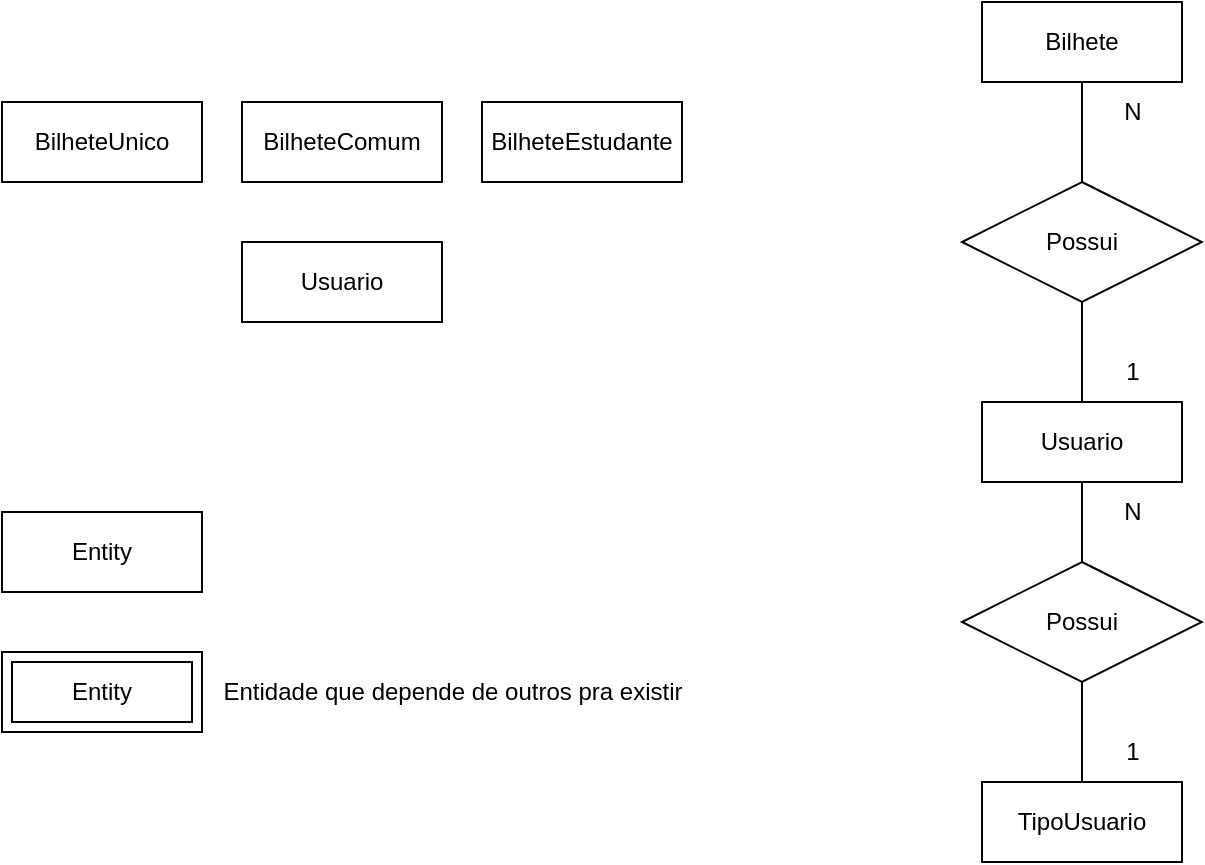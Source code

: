 <mxfile version="21.0.10" type="device" pages="2"><diagram name="Diagrama Conceitual" id="_kQS6oRTHScdX66nxmYf"><mxGraphModel dx="821" dy="544" grid="1" gridSize="10" guides="1" tooltips="1" connect="1" arrows="1" fold="1" page="1" pageScale="1" pageWidth="827" pageHeight="1169" math="0" shadow="0"><root><mxCell id="0"/><mxCell id="1" parent="0"/><mxCell id="NndwmAEERioBYykQqDlT-1" value="Entity" style="whiteSpace=wrap;html=1;align=center;" vertex="1" parent="1"><mxGeometry x="30" y="585" width="100" height="40" as="geometry"/></mxCell><mxCell id="NndwmAEERioBYykQqDlT-2" value="Entity" style="shape=ext;margin=3;double=1;whiteSpace=wrap;html=1;align=center;" vertex="1" parent="1"><mxGeometry x="30" y="655" width="100" height="40" as="geometry"/></mxCell><mxCell id="NndwmAEERioBYykQqDlT-3" value="Entidade que depende de outros pra existir" style="text;html=1;align=center;verticalAlign=middle;resizable=0;points=[];autosize=1;strokeColor=none;fillColor=none;" vertex="1" parent="1"><mxGeometry x="130" y="660" width="250" height="30" as="geometry"/></mxCell><mxCell id="NndwmAEERioBYykQqDlT-4" value="BilheteUnico" style="whiteSpace=wrap;html=1;align=center;" vertex="1" parent="1"><mxGeometry x="30" y="380" width="100" height="40" as="geometry"/></mxCell><mxCell id="NndwmAEERioBYykQqDlT-5" value="BilheteEstudante" style="whiteSpace=wrap;html=1;align=center;" vertex="1" parent="1"><mxGeometry x="270" y="380" width="100" height="40" as="geometry"/></mxCell><mxCell id="NndwmAEERioBYykQqDlT-6" value="BilheteComum" style="whiteSpace=wrap;html=1;align=center;" vertex="1" parent="1"><mxGeometry x="150" y="380" width="100" height="40" as="geometry"/></mxCell><mxCell id="NndwmAEERioBYykQqDlT-7" value="Usuario" style="whiteSpace=wrap;html=1;align=center;" vertex="1" parent="1"><mxGeometry x="150" y="450" width="100" height="40" as="geometry"/></mxCell><mxCell id="NndwmAEERioBYykQqDlT-9" value="Usuario" style="whiteSpace=wrap;html=1;align=center;" vertex="1" parent="1"><mxGeometry x="520" y="530" width="100" height="40" as="geometry"/></mxCell><mxCell id="NndwmAEERioBYykQqDlT-10" value="Bilhete" style="whiteSpace=wrap;html=1;align=center;" vertex="1" parent="1"><mxGeometry x="520" y="330" width="100" height="40" as="geometry"/></mxCell><mxCell id="NndwmAEERioBYykQqDlT-16" style="edgeStyle=orthogonalEdgeStyle;rounded=0;orthogonalLoop=1;jettySize=auto;html=1;exitX=0.5;exitY=0;exitDx=0;exitDy=0;endArrow=none;endFill=0;" edge="1" parent="1" source="NndwmAEERioBYykQqDlT-12" target="NndwmAEERioBYykQqDlT-10"><mxGeometry relative="1" as="geometry"/></mxCell><mxCell id="NndwmAEERioBYykQqDlT-12" value="Possui" style="shape=rhombus;perimeter=rhombusPerimeter;whiteSpace=wrap;html=1;align=center;" vertex="1" parent="1"><mxGeometry x="510" y="420" width="120" height="60" as="geometry"/></mxCell><mxCell id="NndwmAEERioBYykQqDlT-15" value="" style="endArrow=none;html=1;rounded=0;entryX=0.5;entryY=1;entryDx=0;entryDy=0;" edge="1" parent="1" source="NndwmAEERioBYykQqDlT-9" target="NndwmAEERioBYykQqDlT-12"><mxGeometry relative="1" as="geometry"><mxPoint x="350" y="460" as="sourcePoint"/><mxPoint x="510" y="460" as="targetPoint"/></mxGeometry></mxCell><mxCell id="NndwmAEERioBYykQqDlT-17" value="N" style="text;html=1;align=center;verticalAlign=middle;resizable=0;points=[];autosize=1;strokeColor=none;fillColor=none;" vertex="1" parent="1"><mxGeometry x="580" y="370" width="30" height="30" as="geometry"/></mxCell><mxCell id="NndwmAEERioBYykQqDlT-18" value="1" style="text;html=1;align=center;verticalAlign=middle;resizable=0;points=[];autosize=1;strokeColor=none;fillColor=none;" vertex="1" parent="1"><mxGeometry x="580" y="500" width="30" height="30" as="geometry"/></mxCell><mxCell id="NndwmAEERioBYykQqDlT-21" style="edgeStyle=orthogonalEdgeStyle;rounded=0;orthogonalLoop=1;jettySize=auto;html=1;endArrow=none;endFill=0;" edge="1" parent="1" source="NndwmAEERioBYykQqDlT-19" target="NndwmAEERioBYykQqDlT-20"><mxGeometry relative="1" as="geometry"/></mxCell><mxCell id="NndwmAEERioBYykQqDlT-19" value="TipoUsuario" style="whiteSpace=wrap;html=1;align=center;" vertex="1" parent="1"><mxGeometry x="520" y="720" width="100" height="40" as="geometry"/></mxCell><mxCell id="NndwmAEERioBYykQqDlT-22" style="edgeStyle=orthogonalEdgeStyle;rounded=0;orthogonalLoop=1;jettySize=auto;html=1;endArrow=none;endFill=0;" edge="1" parent="1" source="NndwmAEERioBYykQqDlT-20" target="NndwmAEERioBYykQqDlT-9"><mxGeometry relative="1" as="geometry"/></mxCell><mxCell id="NndwmAEERioBYykQqDlT-20" value="Possui" style="shape=rhombus;perimeter=rhombusPerimeter;whiteSpace=wrap;html=1;align=center;" vertex="1" parent="1"><mxGeometry x="510" y="610" width="120" height="60" as="geometry"/></mxCell><mxCell id="NndwmAEERioBYykQqDlT-23" value="N" style="text;html=1;align=center;verticalAlign=middle;resizable=0;points=[];autosize=1;strokeColor=none;fillColor=none;" vertex="1" parent="1"><mxGeometry x="580" y="570" width="30" height="30" as="geometry"/></mxCell><mxCell id="NndwmAEERioBYykQqDlT-25" value="1" style="text;html=1;align=center;verticalAlign=middle;resizable=0;points=[];autosize=1;strokeColor=none;fillColor=none;" vertex="1" parent="1"><mxGeometry x="580" y="690" width="30" height="30" as="geometry"/></mxCell></root></mxGraphModel></diagram><diagram id="sIlkbvA0FsJ6B1J2EiDi" name="Diagrama Lógico"><mxGraphModel dx="821" dy="544" grid="1" gridSize="10" guides="1" tooltips="1" connect="1" arrows="1" fold="1" page="1" pageScale="1" pageWidth="827" pageHeight="1169" math="0" shadow="0"><root><mxCell id="0"/><mxCell id="1" parent="0"/><mxCell id="KDZoJcTDdP4iBUiqSExK-1" value="Usuario" style="shape=table;startSize=30;container=1;collapsible=1;childLayout=tableLayout;fixedRows=1;rowLines=0;fontStyle=1;align=center;resizeLast=1;html=1;" vertex="1" parent="1"><mxGeometry x="220" y="210" width="180" height="180" as="geometry"/></mxCell><mxCell id="KDZoJcTDdP4iBUiqSExK-2" value="" style="shape=tableRow;horizontal=0;startSize=0;swimlaneHead=0;swimlaneBody=0;fillColor=none;collapsible=0;dropTarget=0;points=[[0,0.5],[1,0.5]];portConstraint=eastwest;top=0;left=0;right=0;bottom=1;" vertex="1" parent="KDZoJcTDdP4iBUiqSExK-1"><mxGeometry y="30" width="180" height="30" as="geometry"/></mxCell><mxCell id="KDZoJcTDdP4iBUiqSExK-3" value="PK" style="shape=partialRectangle;connectable=0;fillColor=none;top=0;left=0;bottom=0;right=0;fontStyle=1;overflow=hidden;whiteSpace=wrap;html=1;" vertex="1" parent="KDZoJcTDdP4iBUiqSExK-2"><mxGeometry width="30" height="30" as="geometry"><mxRectangle width="30" height="30" as="alternateBounds"/></mxGeometry></mxCell><mxCell id="KDZoJcTDdP4iBUiqSExK-4" value="cpf varchar(20)" style="shape=partialRectangle;connectable=0;fillColor=none;top=0;left=0;bottom=0;right=0;align=left;spacingLeft=6;fontStyle=5;overflow=hidden;whiteSpace=wrap;html=1;" vertex="1" parent="KDZoJcTDdP4iBUiqSExK-2"><mxGeometry x="30" width="150" height="30" as="geometry"><mxRectangle width="150" height="30" as="alternateBounds"/></mxGeometry></mxCell><mxCell id="QpOE4aHo27foMTZJSv6X-3" value="" style="shape=tableRow;horizontal=0;startSize=0;swimlaneHead=0;swimlaneBody=0;fillColor=none;collapsible=0;dropTarget=0;points=[[0,0.5],[1,0.5]];portConstraint=eastwest;top=0;left=0;right=0;bottom=1;" vertex="1" parent="KDZoJcTDdP4iBUiqSExK-1"><mxGeometry y="60" width="180" height="30" as="geometry"/></mxCell><mxCell id="QpOE4aHo27foMTZJSv6X-4" value="FK" style="shape=partialRectangle;connectable=0;fillColor=none;top=0;left=0;bottom=0;right=0;fontStyle=1;overflow=hidden;whiteSpace=wrap;html=1;" vertex="1" parent="QpOE4aHo27foMTZJSv6X-3"><mxGeometry width="30" height="30" as="geometry"><mxRectangle width="30" height="30" as="alternateBounds"/></mxGeometry></mxCell><mxCell id="QpOE4aHo27foMTZJSv6X-5" value="codigoTipo int" style="shape=partialRectangle;connectable=0;fillColor=none;top=0;left=0;bottom=0;right=0;align=left;spacingLeft=6;fontStyle=5;overflow=hidden;whiteSpace=wrap;html=1;" vertex="1" parent="QpOE4aHo27foMTZJSv6X-3"><mxGeometry x="30" width="150" height="30" as="geometry"><mxRectangle width="150" height="30" as="alternateBounds"/></mxGeometry></mxCell><mxCell id="KDZoJcTDdP4iBUiqSExK-5" value="" style="shape=tableRow;horizontal=0;startSize=0;swimlaneHead=0;swimlaneBody=0;fillColor=none;collapsible=0;dropTarget=0;points=[[0,0.5],[1,0.5]];portConstraint=eastwest;top=0;left=0;right=0;bottom=0;" vertex="1" parent="KDZoJcTDdP4iBUiqSExK-1"><mxGeometry y="90" width="180" height="30" as="geometry"/></mxCell><mxCell id="KDZoJcTDdP4iBUiqSExK-6" value="" style="shape=partialRectangle;connectable=0;fillColor=none;top=0;left=0;bottom=0;right=0;editable=1;overflow=hidden;whiteSpace=wrap;html=1;" vertex="1" parent="KDZoJcTDdP4iBUiqSExK-5"><mxGeometry width="30" height="30" as="geometry"><mxRectangle width="30" height="30" as="alternateBounds"/></mxGeometry></mxCell><mxCell id="KDZoJcTDdP4iBUiqSExK-7" value="nome varchar(50)" style="shape=partialRectangle;connectable=0;fillColor=none;top=0;left=0;bottom=0;right=0;align=left;spacingLeft=6;overflow=hidden;whiteSpace=wrap;html=1;" vertex="1" parent="KDZoJcTDdP4iBUiqSExK-5"><mxGeometry x="30" width="150" height="30" as="geometry"><mxRectangle width="150" height="30" as="alternateBounds"/></mxGeometry></mxCell><mxCell id="KDZoJcTDdP4iBUiqSExK-8" value="" style="shape=tableRow;horizontal=0;startSize=0;swimlaneHead=0;swimlaneBody=0;fillColor=none;collapsible=0;dropTarget=0;points=[[0,0.5],[1,0.5]];portConstraint=eastwest;top=0;left=0;right=0;bottom=0;" vertex="1" parent="KDZoJcTDdP4iBUiqSExK-1"><mxGeometry y="120" width="180" height="30" as="geometry"/></mxCell><mxCell id="KDZoJcTDdP4iBUiqSExK-9" value="" style="shape=partialRectangle;connectable=0;fillColor=none;top=0;left=0;bottom=0;right=0;editable=1;overflow=hidden;whiteSpace=wrap;html=1;" vertex="1" parent="KDZoJcTDdP4iBUiqSExK-8"><mxGeometry width="30" height="30" as="geometry"><mxRectangle width="30" height="30" as="alternateBounds"/></mxGeometry></mxCell><mxCell id="KDZoJcTDdP4iBUiqSExK-10" value="email varchar(100)" style="shape=partialRectangle;connectable=0;fillColor=none;top=0;left=0;bottom=0;right=0;align=left;spacingLeft=6;overflow=hidden;whiteSpace=wrap;html=1;" vertex="1" parent="KDZoJcTDdP4iBUiqSExK-8"><mxGeometry x="30" width="150" height="30" as="geometry"><mxRectangle width="150" height="30" as="alternateBounds"/></mxGeometry></mxCell><mxCell id="KDZoJcTDdP4iBUiqSExK-11" value="" style="shape=tableRow;horizontal=0;startSize=0;swimlaneHead=0;swimlaneBody=0;fillColor=none;collapsible=0;dropTarget=0;points=[[0,0.5],[1,0.5]];portConstraint=eastwest;top=0;left=0;right=0;bottom=0;" vertex="1" parent="KDZoJcTDdP4iBUiqSExK-1"><mxGeometry y="150" width="180" height="30" as="geometry"/></mxCell><mxCell id="KDZoJcTDdP4iBUiqSExK-12" value="" style="shape=partialRectangle;connectable=0;fillColor=none;top=0;left=0;bottom=0;right=0;editable=1;overflow=hidden;whiteSpace=wrap;html=1;" vertex="1" parent="KDZoJcTDdP4iBUiqSExK-11"><mxGeometry width="30" height="30" as="geometry"><mxRectangle width="30" height="30" as="alternateBounds"/></mxGeometry></mxCell><mxCell id="KDZoJcTDdP4iBUiqSExK-13" value="telefone varchar(15)" style="shape=partialRectangle;connectable=0;fillColor=none;top=0;left=0;bottom=0;right=0;align=left;spacingLeft=6;overflow=hidden;whiteSpace=wrap;html=1;" vertex="1" parent="KDZoJcTDdP4iBUiqSExK-11"><mxGeometry x="30" width="150" height="30" as="geometry"><mxRectangle width="150" height="30" as="alternateBounds"/></mxGeometry></mxCell><mxCell id="q1FK5FS8lJT-4-YFGDaD-1" value="Identificador da linha" style="text;html=1;align=center;verticalAlign=middle;resizable=0;points=[];autosize=1;strokeColor=none;fillColor=none;" vertex="1" parent="1"><mxGeometry x="90" y="240" width="130" height="30" as="geometry"/></mxCell><mxCell id="f6cOZBA9zcy6NEal2cE5-1" value="TipoUsuario" style="shape=table;startSize=30;container=1;collapsible=1;childLayout=tableLayout;fixedRows=1;rowLines=0;fontStyle=1;align=center;resizeLast=1;html=1;" vertex="1" parent="1"><mxGeometry x="530" y="300" width="180" height="90" as="geometry"/></mxCell><mxCell id="f6cOZBA9zcy6NEal2cE5-2" value="" style="shape=tableRow;horizontal=0;startSize=0;swimlaneHead=0;swimlaneBody=0;fillColor=none;collapsible=0;dropTarget=0;points=[[0,0.5],[1,0.5]];portConstraint=eastwest;top=0;left=0;right=0;bottom=1;" vertex="1" parent="f6cOZBA9zcy6NEal2cE5-1"><mxGeometry y="30" width="180" height="30" as="geometry"/></mxCell><mxCell id="f6cOZBA9zcy6NEal2cE5-3" value="PK" style="shape=partialRectangle;connectable=0;fillColor=none;top=0;left=0;bottom=0;right=0;fontStyle=1;overflow=hidden;whiteSpace=wrap;html=1;" vertex="1" parent="f6cOZBA9zcy6NEal2cE5-2"><mxGeometry width="30" height="30" as="geometry"><mxRectangle width="30" height="30" as="alternateBounds"/></mxGeometry></mxCell><mxCell id="f6cOZBA9zcy6NEal2cE5-4" value="codigoTipo int" style="shape=partialRectangle;connectable=0;fillColor=none;top=0;left=0;bottom=0;right=0;align=left;spacingLeft=6;fontStyle=5;overflow=hidden;whiteSpace=wrap;html=1;" vertex="1" parent="f6cOZBA9zcy6NEal2cE5-2"><mxGeometry x="30" width="150" height="30" as="geometry"><mxRectangle width="150" height="30" as="alternateBounds"/></mxGeometry></mxCell><mxCell id="f6cOZBA9zcy6NEal2cE5-5" value="" style="shape=tableRow;horizontal=0;startSize=0;swimlaneHead=0;swimlaneBody=0;fillColor=none;collapsible=0;dropTarget=0;points=[[0,0.5],[1,0.5]];portConstraint=eastwest;top=0;left=0;right=0;bottom=0;" vertex="1" parent="f6cOZBA9zcy6NEal2cE5-1"><mxGeometry y="60" width="180" height="30" as="geometry"/></mxCell><mxCell id="f6cOZBA9zcy6NEal2cE5-6" value="" style="shape=partialRectangle;connectable=0;fillColor=none;top=0;left=0;bottom=0;right=0;editable=1;overflow=hidden;whiteSpace=wrap;html=1;" vertex="1" parent="f6cOZBA9zcy6NEal2cE5-5"><mxGeometry width="30" height="30" as="geometry"><mxRectangle width="30" height="30" as="alternateBounds"/></mxGeometry></mxCell><mxCell id="f6cOZBA9zcy6NEal2cE5-7" value="nome varchar(50)" style="shape=partialRectangle;connectable=0;fillColor=none;top=0;left=0;bottom=0;right=0;align=left;spacingLeft=6;overflow=hidden;whiteSpace=wrap;html=1;" vertex="1" parent="f6cOZBA9zcy6NEal2cE5-5"><mxGeometry x="30" width="150" height="30" as="geometry"><mxRectangle width="150" height="30" as="alternateBounds"/></mxGeometry></mxCell><mxCell id="QpOE4aHo27foMTZJSv6X-2" value="Chave estrangeira" style="text;html=1;align=center;verticalAlign=middle;resizable=0;points=[];autosize=1;strokeColor=none;fillColor=none;" vertex="1" parent="1"><mxGeometry x="100" y="270" width="120" height="30" as="geometry"/></mxCell><mxCell id="BPPAPllTW7SugLfHf4yS-2" value="" style="edgeStyle=entityRelationEdgeStyle;fontSize=12;html=1;endArrow=ERmany;rounded=0;exitX=0;exitY=0.5;exitDx=0;exitDy=0;entryX=1;entryY=0.5;entryDx=0;entryDy=0;" edge="1" parent="1" source="f6cOZBA9zcy6NEal2cE5-2" target="QpOE4aHo27foMTZJSv6X-3"><mxGeometry width="100" height="100" relative="1" as="geometry"><mxPoint x="440" y="200" as="sourcePoint"/><mxPoint x="560" y="200" as="targetPoint"/></mxGeometry></mxCell><mxCell id="-IN-8HH8ON56W5-7la-8-1" value="Bilhete" style="shape=table;startSize=30;container=1;collapsible=1;childLayout=tableLayout;fixedRows=1;rowLines=0;fontStyle=1;align=center;resizeLast=1;html=1;" vertex="1" parent="1"><mxGeometry x="530" y="90" width="180" height="150" as="geometry"/></mxCell><mxCell id="-IN-8HH8ON56W5-7la-8-2" value="" style="shape=tableRow;horizontal=0;startSize=0;swimlaneHead=0;swimlaneBody=0;fillColor=none;collapsible=0;dropTarget=0;points=[[0,0.5],[1,0.5]];portConstraint=eastwest;top=0;left=0;right=0;bottom=1;" vertex="1" parent="-IN-8HH8ON56W5-7la-8-1"><mxGeometry y="30" width="180" height="30" as="geometry"/></mxCell><mxCell id="-IN-8HH8ON56W5-7la-8-3" value="PK" style="shape=partialRectangle;connectable=0;fillColor=none;top=0;left=0;bottom=0;right=0;fontStyle=1;overflow=hidden;whiteSpace=wrap;html=1;" vertex="1" parent="-IN-8HH8ON56W5-7la-8-2"><mxGeometry width="30" height="30" as="geometry"><mxRectangle width="30" height="30" as="alternateBounds"/></mxGeometry></mxCell><mxCell id="-IN-8HH8ON56W5-7la-8-4" value="codigoDoBilhete" style="shape=partialRectangle;connectable=0;fillColor=none;top=0;left=0;bottom=0;right=0;align=left;spacingLeft=6;fontStyle=5;overflow=hidden;whiteSpace=wrap;html=1;" vertex="1" parent="-IN-8HH8ON56W5-7la-8-2"><mxGeometry x="30" width="150" height="30" as="geometry"><mxRectangle width="150" height="30" as="alternateBounds"/></mxGeometry></mxCell><mxCell id="-IN-8HH8ON56W5-7la-8-14" value="" style="shape=tableRow;horizontal=0;startSize=0;swimlaneHead=0;swimlaneBody=0;fillColor=none;collapsible=0;dropTarget=0;points=[[0,0.5],[1,0.5]];portConstraint=eastwest;top=0;left=0;right=0;bottom=1;" vertex="1" parent="-IN-8HH8ON56W5-7la-8-1"><mxGeometry y="60" width="180" height="30" as="geometry"/></mxCell><mxCell id="-IN-8HH8ON56W5-7la-8-15" value="FK" style="shape=partialRectangle;connectable=0;fillColor=none;top=0;left=0;bottom=0;right=0;fontStyle=1;overflow=hidden;whiteSpace=wrap;html=1;" vertex="1" parent="-IN-8HH8ON56W5-7la-8-14"><mxGeometry width="30" height="30" as="geometry"><mxRectangle width="30" height="30" as="alternateBounds"/></mxGeometry></mxCell><mxCell id="-IN-8HH8ON56W5-7la-8-16" value="cpf varchar(20)" style="shape=partialRectangle;connectable=0;fillColor=none;top=0;left=0;bottom=0;right=0;align=left;spacingLeft=6;fontStyle=5;overflow=hidden;whiteSpace=wrap;html=1;" vertex="1" parent="-IN-8HH8ON56W5-7la-8-14"><mxGeometry x="30" width="150" height="30" as="geometry"><mxRectangle width="150" height="30" as="alternateBounds"/></mxGeometry></mxCell><mxCell id="-IN-8HH8ON56W5-7la-8-5" value="" style="shape=tableRow;horizontal=0;startSize=0;swimlaneHead=0;swimlaneBody=0;fillColor=none;collapsible=0;dropTarget=0;points=[[0,0.5],[1,0.5]];portConstraint=eastwest;top=0;left=0;right=0;bottom=0;" vertex="1" parent="-IN-8HH8ON56W5-7la-8-1"><mxGeometry y="90" width="180" height="30" as="geometry"/></mxCell><mxCell id="-IN-8HH8ON56W5-7la-8-6" value="" style="shape=partialRectangle;connectable=0;fillColor=none;top=0;left=0;bottom=0;right=0;editable=1;overflow=hidden;whiteSpace=wrap;html=1;" vertex="1" parent="-IN-8HH8ON56W5-7la-8-5"><mxGeometry width="30" height="30" as="geometry"><mxRectangle width="30" height="30" as="alternateBounds"/></mxGeometry></mxCell><mxCell id="-IN-8HH8ON56W5-7la-8-7" value="saldo numeric(12, 2)" style="shape=partialRectangle;connectable=0;fillColor=none;top=0;left=0;bottom=0;right=0;align=left;spacingLeft=6;overflow=hidden;whiteSpace=wrap;html=1;" vertex="1" parent="-IN-8HH8ON56W5-7la-8-5"><mxGeometry x="30" width="150" height="30" as="geometry"><mxRectangle width="150" height="30" as="alternateBounds"/></mxGeometry></mxCell><mxCell id="-IN-8HH8ON56W5-7la-8-8" value="" style="shape=tableRow;horizontal=0;startSize=0;swimlaneHead=0;swimlaneBody=0;fillColor=none;collapsible=0;dropTarget=0;points=[[0,0.5],[1,0.5]];portConstraint=eastwest;top=0;left=0;right=0;bottom=0;" vertex="1" parent="-IN-8HH8ON56W5-7la-8-1"><mxGeometry y="120" width="180" height="30" as="geometry"/></mxCell><mxCell id="-IN-8HH8ON56W5-7la-8-9" value="" style="shape=partialRectangle;connectable=0;fillColor=none;top=0;left=0;bottom=0;right=0;editable=1;overflow=hidden;whiteSpace=wrap;html=1;" vertex="1" parent="-IN-8HH8ON56W5-7la-8-8"><mxGeometry width="30" height="30" as="geometry"><mxRectangle width="30" height="30" as="alternateBounds"/></mxGeometry></mxCell><mxCell id="-IN-8HH8ON56W5-7la-8-10" value="cota int" style="shape=partialRectangle;connectable=0;fillColor=none;top=0;left=0;bottom=0;right=0;align=left;spacingLeft=6;overflow=hidden;whiteSpace=wrap;html=1;" vertex="1" parent="-IN-8HH8ON56W5-7la-8-8"><mxGeometry x="30" width="150" height="30" as="geometry"><mxRectangle width="150" height="30" as="alternateBounds"/></mxGeometry></mxCell><mxCell id="-IN-8HH8ON56W5-7la-8-17" value="" style="edgeStyle=entityRelationEdgeStyle;fontSize=12;html=1;endArrow=ERmany;rounded=0;exitX=1;exitY=0.5;exitDx=0;exitDy=0;entryX=0;entryY=0.5;entryDx=0;entryDy=0;" edge="1" parent="1" source="KDZoJcTDdP4iBUiqSExK-2" target="-IN-8HH8ON56W5-7la-8-14"><mxGeometry width="100" height="100" relative="1" as="geometry"><mxPoint x="420" y="130" as="sourcePoint"/><mxPoint x="490" y="250" as="targetPoint"/></mxGeometry></mxCell></root></mxGraphModel></diagram></mxfile>